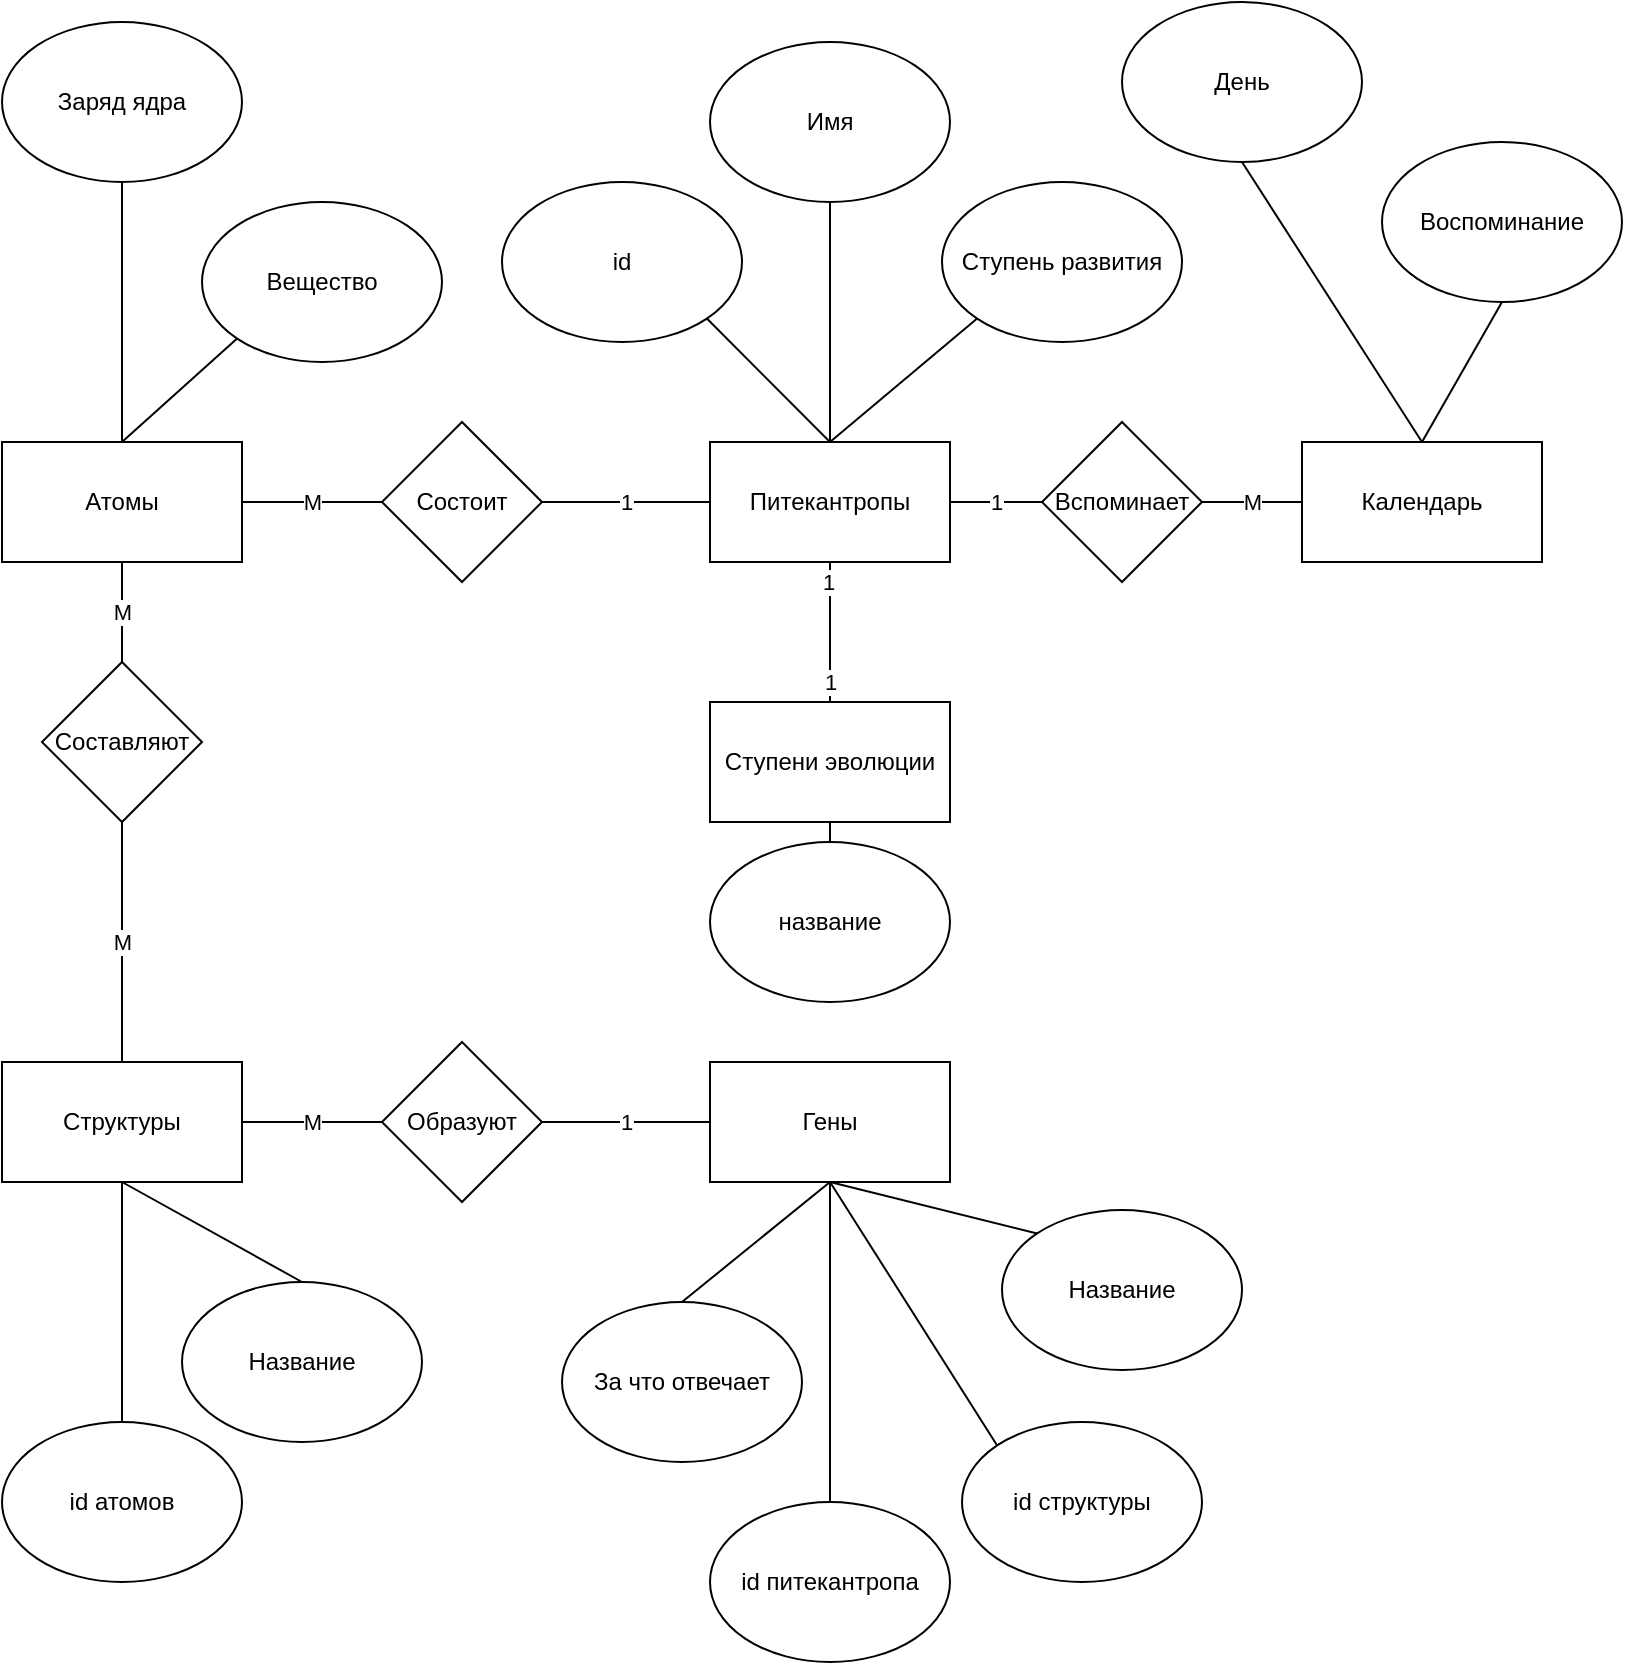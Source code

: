 <mxfile version="13.7.5" type="device" pages="2"><diagram id="GhPMVio-7DAfoqaRke1F" name="ERD"><mxGraphModel dx="716" dy="435" grid="1" gridSize="10" guides="1" tooltips="1" connect="1" arrows="1" fold="1" page="1" pageScale="1" pageWidth="827" pageHeight="1169" math="0" shadow="0"><root><mxCell id="0"/><mxCell id="1" parent="0"/><mxCell id="pg1Idav2gUbwLcrKAIWO-25" style="edgeStyle=none;rounded=0;orthogonalLoop=1;jettySize=auto;html=1;exitX=0.5;exitY=1;exitDx=0;exitDy=0;entryX=0.5;entryY=0;entryDx=0;entryDy=0;endArrow=none;endFill=0;" parent="1" source="pg1Idav2gUbwLcrKAIWO-1" target="pg1Idav2gUbwLcrKAIWO-24" edge="1"><mxGeometry relative="1" as="geometry"/></mxCell><mxCell id="pg1Idav2gUbwLcrKAIWO-26" style="edgeStyle=none;rounded=0;orthogonalLoop=1;jettySize=auto;html=1;exitX=0.5;exitY=1;exitDx=0;exitDy=0;entryX=0;entryY=0;entryDx=0;entryDy=0;endArrow=none;endFill=0;" parent="1" source="pg1Idav2gUbwLcrKAIWO-1" target="pg1Idav2gUbwLcrKAIWO-6" edge="1"><mxGeometry relative="1" as="geometry"/></mxCell><mxCell id="zQFFD-bou3jxI6dCzROx-1" style="edgeStyle=none;rounded=0;orthogonalLoop=1;jettySize=auto;html=1;exitX=0.5;exitY=1;exitDx=0;exitDy=0;entryX=0.5;entryY=0;entryDx=0;entryDy=0;startArrow=none;startFill=0;endArrow=none;endFill=0;" parent="1" source="pg1Idav2gUbwLcrKAIWO-1" target="06Mgu343b_qWXu7u8DPR-1" edge="1"><mxGeometry relative="1" as="geometry"/></mxCell><mxCell id="zQFFD-bou3jxI6dCzROx-3" style="edgeStyle=none;rounded=0;orthogonalLoop=1;jettySize=auto;html=1;exitX=0.5;exitY=1;exitDx=0;exitDy=0;entryX=0;entryY=0;entryDx=0;entryDy=0;startArrow=none;startFill=0;endArrow=none;endFill=0;" parent="1" source="pg1Idav2gUbwLcrKAIWO-1" target="zQFFD-bou3jxI6dCzROx-2" edge="1"><mxGeometry relative="1" as="geometry"/></mxCell><mxCell id="pg1Idav2gUbwLcrKAIWO-1" value="Гены" style="rounded=0;whiteSpace=wrap;html=1;" parent="1" vertex="1"><mxGeometry x="354" y="540" width="120" height="60" as="geometry"/></mxCell><mxCell id="pg1Idav2gUbwLcrKAIWO-33" style="edgeStyle=none;rounded=0;orthogonalLoop=1;jettySize=auto;html=1;exitX=0.5;exitY=1;exitDx=0;exitDy=0;entryX=0.5;entryY=0;entryDx=0;entryDy=0;endArrow=none;endFill=0;" parent="1" source="pg1Idav2gUbwLcrKAIWO-2" target="pg1Idav2gUbwLcrKAIWO-29" edge="1"><mxGeometry relative="1" as="geometry"/></mxCell><mxCell id="pg1Idav2gUbwLcrKAIWO-42" value="М" style="edgeStyle=none;rounded=0;orthogonalLoop=1;jettySize=auto;html=1;exitX=1;exitY=0.5;exitDx=0;exitDy=0;entryX=0;entryY=0.5;entryDx=0;entryDy=0;endArrow=none;endFill=0;" parent="1" source="pg1Idav2gUbwLcrKAIWO-2" target="pg1Idav2gUbwLcrKAIWO-35" edge="1"><mxGeometry relative="1" as="geometry"/></mxCell><mxCell id="pg1Idav2gUbwLcrKAIWO-2" value="Структуры" style="rounded=0;whiteSpace=wrap;html=1;" parent="1" vertex="1"><mxGeometry y="540" width="120" height="60" as="geometry"/></mxCell><mxCell id="pg1Idav2gUbwLcrKAIWO-40" value="М" style="edgeStyle=none;rounded=0;orthogonalLoop=1;jettySize=auto;html=1;exitX=0.5;exitY=1;exitDx=0;exitDy=0;entryX=0.5;entryY=0;entryDx=0;entryDy=0;endArrow=none;endFill=0;" parent="1" source="pg1Idav2gUbwLcrKAIWO-3" target="pg1Idav2gUbwLcrKAIWO-36" edge="1"><mxGeometry relative="1" as="geometry"/></mxCell><mxCell id="pg1Idav2gUbwLcrKAIWO-3" value="Атомы" style="rounded=0;whiteSpace=wrap;html=1;" parent="1" vertex="1"><mxGeometry y="230" width="120" height="60" as="geometry"/></mxCell><mxCell id="pg1Idav2gUbwLcrKAIWO-4" value="Календарь" style="rounded=0;whiteSpace=wrap;html=1;" parent="1" vertex="1"><mxGeometry x="650" y="230" width="120" height="60" as="geometry"/></mxCell><mxCell id="pg1Idav2gUbwLcrKAIWO-38" value="1" style="edgeStyle=none;rounded=0;orthogonalLoop=1;jettySize=auto;html=1;exitX=1;exitY=0.5;exitDx=0;exitDy=0;entryX=0;entryY=0.5;entryDx=0;entryDy=0;endArrow=none;endFill=0;" parent="1" source="pg1Idav2gUbwLcrKAIWO-5" target="pg1Idav2gUbwLcrKAIWO-37" edge="1"><mxGeometry relative="1" as="geometry"/></mxCell><mxCell id="pg1Idav2gUbwLcrKAIWO-44" value="1" style="edgeStyle=none;rounded=0;orthogonalLoop=1;jettySize=auto;html=1;exitX=0;exitY=0.5;exitDx=0;exitDy=0;entryX=1;entryY=0.5;entryDx=0;entryDy=0;endArrow=none;endFill=0;" parent="1" source="pg1Idav2gUbwLcrKAIWO-5" target="pg1Idav2gUbwLcrKAIWO-34" edge="1"><mxGeometry relative="1" as="geometry"/></mxCell><mxCell id="bKO7-g5sZXfB-Gf5x972-2" style="rounded=0;orthogonalLoop=1;jettySize=auto;html=1;exitX=0.5;exitY=1;exitDx=0;exitDy=0;entryX=0.5;entryY=0;entryDx=0;entryDy=0;startArrow=none;startFill=0;endArrow=none;endFill=0;" edge="1" parent="1" source="pg1Idav2gUbwLcrKAIWO-5" target="bKO7-g5sZXfB-Gf5x972-1"><mxGeometry relative="1" as="geometry"/></mxCell><mxCell id="bKO7-g5sZXfB-Gf5x972-5" value="1" style="edgeLabel;html=1;align=center;verticalAlign=middle;resizable=0;points=[];" vertex="1" connectable="0" parent="bKO7-g5sZXfB-Gf5x972-2"><mxGeometry x="-0.713" y="-1" relative="1" as="geometry"><mxPoint as="offset"/></mxGeometry></mxCell><mxCell id="bKO7-g5sZXfB-Gf5x972-6" value="1" style="edgeLabel;html=1;align=center;verticalAlign=middle;resizable=0;points=[];" vertex="1" connectable="0" parent="bKO7-g5sZXfB-Gf5x972-2"><mxGeometry x="0.784" y="-1" relative="1" as="geometry"><mxPoint x="1" y="-2.76" as="offset"/></mxGeometry></mxCell><mxCell id="pg1Idav2gUbwLcrKAIWO-5" value="Питекантропы" style="rounded=0;whiteSpace=wrap;html=1;" parent="1" vertex="1"><mxGeometry x="354" y="230" width="120" height="60" as="geometry"/></mxCell><mxCell id="pg1Idav2gUbwLcrKAIWO-6" value="Название" style="ellipse;whiteSpace=wrap;html=1;" parent="1" vertex="1"><mxGeometry x="500" y="614" width="120" height="80" as="geometry"/></mxCell><mxCell id="pg1Idav2gUbwLcrKAIWO-12" style="edgeStyle=none;rounded=0;orthogonalLoop=1;jettySize=auto;html=1;exitX=0;exitY=1;exitDx=0;exitDy=0;entryX=0.5;entryY=0;entryDx=0;entryDy=0;endArrow=none;endFill=0;" parent="1" source="pg1Idav2gUbwLcrKAIWO-8" target="pg1Idav2gUbwLcrKAIWO-5" edge="1"><mxGeometry relative="1" as="geometry"/></mxCell><mxCell id="pg1Idav2gUbwLcrKAIWO-8" value="Ступень развития" style="ellipse;whiteSpace=wrap;html=1;" parent="1" vertex="1"><mxGeometry x="470" y="100" width="120" height="80" as="geometry"/></mxCell><mxCell id="pg1Idav2gUbwLcrKAIWO-11" style="rounded=0;orthogonalLoop=1;jettySize=auto;html=1;exitX=0.5;exitY=1;exitDx=0;exitDy=0;entryX=0.5;entryY=0;entryDx=0;entryDy=0;endArrow=none;endFill=0;" parent="1" source="pg1Idav2gUbwLcrKAIWO-9" target="pg1Idav2gUbwLcrKAIWO-5" edge="1"><mxGeometry relative="1" as="geometry"/></mxCell><mxCell id="pg1Idav2gUbwLcrKAIWO-9" value="Имя" style="ellipse;whiteSpace=wrap;html=1;" parent="1" vertex="1"><mxGeometry x="354" y="30" width="120" height="80" as="geometry"/></mxCell><mxCell id="pg1Idav2gUbwLcrKAIWO-13" style="edgeStyle=none;rounded=0;orthogonalLoop=1;jettySize=auto;html=1;exitX=1;exitY=1;exitDx=0;exitDy=0;entryX=0.5;entryY=0;entryDx=0;entryDy=0;endArrow=none;endFill=0;" parent="1" source="pg1Idav2gUbwLcrKAIWO-10" target="pg1Idav2gUbwLcrKAIWO-5" edge="1"><mxGeometry relative="1" as="geometry"/></mxCell><mxCell id="pg1Idav2gUbwLcrKAIWO-10" value="id" style="ellipse;whiteSpace=wrap;html=1;" parent="1" vertex="1"><mxGeometry x="250" y="100" width="120" height="80" as="geometry"/></mxCell><mxCell id="pg1Idav2gUbwLcrKAIWO-17" style="edgeStyle=none;rounded=0;orthogonalLoop=1;jettySize=auto;html=1;exitX=0.5;exitY=1;exitDx=0;exitDy=0;entryX=0.5;entryY=0;entryDx=0;entryDy=0;endArrow=none;endFill=0;" parent="1" source="pg1Idav2gUbwLcrKAIWO-14" target="pg1Idav2gUbwLcrKAIWO-4" edge="1"><mxGeometry relative="1" as="geometry"/></mxCell><mxCell id="pg1Idav2gUbwLcrKAIWO-14" value="Воспоминание" style="ellipse;whiteSpace=wrap;html=1;" parent="1" vertex="1"><mxGeometry x="690" y="80" width="120" height="80" as="geometry"/></mxCell><mxCell id="pg1Idav2gUbwLcrKAIWO-16" style="edgeStyle=none;rounded=0;orthogonalLoop=1;jettySize=auto;html=1;exitX=0.5;exitY=1;exitDx=0;exitDy=0;entryX=0.5;entryY=0;entryDx=0;entryDy=0;endArrow=none;endFill=0;" parent="1" source="pg1Idav2gUbwLcrKAIWO-15" target="pg1Idav2gUbwLcrKAIWO-4" edge="1"><mxGeometry relative="1" as="geometry"/></mxCell><mxCell id="pg1Idav2gUbwLcrKAIWO-15" value="День" style="ellipse;whiteSpace=wrap;html=1;" parent="1" vertex="1"><mxGeometry x="560" y="10" width="120" height="80" as="geometry"/></mxCell><mxCell id="pg1Idav2gUbwLcrKAIWO-31" style="edgeStyle=none;rounded=0;orthogonalLoop=1;jettySize=auto;html=1;exitX=0;exitY=1;exitDx=0;exitDy=0;entryX=0.5;entryY=0;entryDx=0;entryDy=0;endArrow=none;endFill=0;" parent="1" source="pg1Idav2gUbwLcrKAIWO-23" target="pg1Idav2gUbwLcrKAIWO-3" edge="1"><mxGeometry relative="1" as="geometry"/></mxCell><mxCell id="pg1Idav2gUbwLcrKAIWO-23" value="Вещество" style="ellipse;whiteSpace=wrap;html=1;" parent="1" vertex="1"><mxGeometry x="100" y="110" width="120" height="80" as="geometry"/></mxCell><mxCell id="pg1Idav2gUbwLcrKAIWO-24" value="За что отвечает" style="ellipse;whiteSpace=wrap;html=1;" parent="1" vertex="1"><mxGeometry x="280" y="660" width="120" height="80" as="geometry"/></mxCell><mxCell id="pg1Idav2gUbwLcrKAIWO-29" value="Название" style="ellipse;whiteSpace=wrap;html=1;" parent="1" vertex="1"><mxGeometry x="90" y="650" width="120" height="80" as="geometry"/></mxCell><mxCell id="pg1Idav2gUbwLcrKAIWO-32" style="edgeStyle=none;rounded=0;orthogonalLoop=1;jettySize=auto;html=1;exitX=0.5;exitY=1;exitDx=0;exitDy=0;entryX=0.5;entryY=0;entryDx=0;entryDy=0;endArrow=none;endFill=0;" parent="1" source="pg1Idav2gUbwLcrKAIWO-30" target="pg1Idav2gUbwLcrKAIWO-3" edge="1"><mxGeometry relative="1" as="geometry"/></mxCell><mxCell id="pg1Idav2gUbwLcrKAIWO-30" value="Заряд ядра" style="ellipse;whiteSpace=wrap;html=1;" parent="1" vertex="1"><mxGeometry y="20" width="120" height="80" as="geometry"/></mxCell><mxCell id="pg1Idav2gUbwLcrKAIWO-45" value="М" style="edgeStyle=none;rounded=0;orthogonalLoop=1;jettySize=auto;html=1;exitX=0;exitY=0.5;exitDx=0;exitDy=0;entryX=1;entryY=0.5;entryDx=0;entryDy=0;endArrow=none;endFill=0;" parent="1" source="pg1Idav2gUbwLcrKAIWO-34" target="pg1Idav2gUbwLcrKAIWO-3" edge="1"><mxGeometry relative="1" as="geometry"><mxPoint x="100" y="180" as="sourcePoint"/></mxGeometry></mxCell><mxCell id="pg1Idav2gUbwLcrKAIWO-34" value="Состоит" style="rhombus;whiteSpace=wrap;html=1;" parent="1" vertex="1"><mxGeometry x="190" y="220" width="80" height="80" as="geometry"/></mxCell><mxCell id="pg1Idav2gUbwLcrKAIWO-43" value="1" style="edgeStyle=none;rounded=0;orthogonalLoop=1;jettySize=auto;html=1;exitX=1;exitY=0.5;exitDx=0;exitDy=0;entryX=0;entryY=0.5;entryDx=0;entryDy=0;endArrow=none;endFill=0;" parent="1" source="pg1Idav2gUbwLcrKAIWO-35" target="pg1Idav2gUbwLcrKAIWO-1" edge="1"><mxGeometry relative="1" as="geometry"/></mxCell><mxCell id="pg1Idav2gUbwLcrKAIWO-35" value="Образуют" style="rhombus;whiteSpace=wrap;html=1;" parent="1" vertex="1"><mxGeometry x="190" y="530" width="80" height="80" as="geometry"/></mxCell><mxCell id="pg1Idav2gUbwLcrKAIWO-41" value="М" style="edgeStyle=none;rounded=0;orthogonalLoop=1;jettySize=auto;html=1;exitX=0.5;exitY=1;exitDx=0;exitDy=0;entryX=0.5;entryY=0;entryDx=0;entryDy=0;endArrow=none;endFill=0;" parent="1" source="pg1Idav2gUbwLcrKAIWO-36" target="pg1Idav2gUbwLcrKAIWO-2" edge="1"><mxGeometry relative="1" as="geometry"/></mxCell><mxCell id="pg1Idav2gUbwLcrKAIWO-36" value="Составляют" style="rhombus;whiteSpace=wrap;html=1;" parent="1" vertex="1"><mxGeometry x="20" y="340" width="80" height="80" as="geometry"/></mxCell><mxCell id="pg1Idav2gUbwLcrKAIWO-39" value="М" style="edgeStyle=none;rounded=0;orthogonalLoop=1;jettySize=auto;html=1;exitX=1;exitY=0.5;exitDx=0;exitDy=0;entryX=0;entryY=0.5;entryDx=0;entryDy=0;endArrow=none;endFill=0;" parent="1" source="pg1Idav2gUbwLcrKAIWO-37" target="pg1Idav2gUbwLcrKAIWO-4" edge="1"><mxGeometry relative="1" as="geometry"/></mxCell><mxCell id="pg1Idav2gUbwLcrKAIWO-37" value="Вспоминает" style="rhombus;whiteSpace=wrap;html=1;" parent="1" vertex="1"><mxGeometry x="520" y="220" width="80" height="80" as="geometry"/></mxCell><mxCell id="QLuFpx9fwNZZImkTGukT-2" style="rounded=0;orthogonalLoop=1;jettySize=auto;html=1;exitX=0.5;exitY=0;exitDx=0;exitDy=0;entryX=0.5;entryY=1;entryDx=0;entryDy=0;startArrow=none;startFill=0;endArrow=none;endFill=0;" parent="1" source="QLuFpx9fwNZZImkTGukT-1" target="pg1Idav2gUbwLcrKAIWO-2" edge="1"><mxGeometry relative="1" as="geometry"/></mxCell><mxCell id="QLuFpx9fwNZZImkTGukT-1" value="id атомов" style="ellipse;whiteSpace=wrap;html=1;" parent="1" vertex="1"><mxGeometry y="720" width="120" height="80" as="geometry"/></mxCell><mxCell id="06Mgu343b_qWXu7u8DPR-1" value="id питекантропа" style="ellipse;whiteSpace=wrap;html=1;" parent="1" vertex="1"><mxGeometry x="354" y="760" width="120" height="80" as="geometry"/></mxCell><mxCell id="zQFFD-bou3jxI6dCzROx-2" value="id структуры" style="ellipse;whiteSpace=wrap;html=1;" parent="1" vertex="1"><mxGeometry x="480" y="720" width="120" height="80" as="geometry"/></mxCell><mxCell id="bKO7-g5sZXfB-Gf5x972-4" style="edgeStyle=none;rounded=0;orthogonalLoop=1;jettySize=auto;html=1;exitX=0.5;exitY=1;exitDx=0;exitDy=0;entryX=0.5;entryY=0;entryDx=0;entryDy=0;startArrow=none;startFill=0;endArrow=none;endFill=0;" edge="1" parent="1" source="bKO7-g5sZXfB-Gf5x972-1" target="bKO7-g5sZXfB-Gf5x972-3"><mxGeometry relative="1" as="geometry"/></mxCell><mxCell id="bKO7-g5sZXfB-Gf5x972-1" value="Ступени эволюции" style="rounded=0;whiteSpace=wrap;html=1;" vertex="1" parent="1"><mxGeometry x="354" y="360" width="120" height="60" as="geometry"/></mxCell><mxCell id="bKO7-g5sZXfB-Gf5x972-3" value="название" style="ellipse;whiteSpace=wrap;html=1;" vertex="1" parent="1"><mxGeometry x="354" y="430" width="120" height="80" as="geometry"/></mxCell></root></mxGraphModel></diagram><diagram id="9c1j7Ov24T3MonMNInq7" name="Datagramm"><mxGraphModel dx="716" dy="435" grid="1" gridSize="10" guides="1" tooltips="1" connect="1" arrows="1" fold="1" page="1" pageScale="1" pageWidth="827" pageHeight="1169" math="0" shadow="0"><root><mxCell id="sLcAPAZD8FgR1Hl-qzGp-0"/><mxCell id="sLcAPAZD8FgR1Hl-qzGp-1" parent="sLcAPAZD8FgR1Hl-qzGp-0"/><mxCell id="7l5XH84kCPlWFD_wt3tO-1" style="edgeStyle=orthogonalEdgeStyle;rounded=0;orthogonalLoop=1;jettySize=auto;html=1;exitX=1;exitY=0.5;exitDx=0;exitDy=0;entryX=0;entryY=0.5;entryDx=0;entryDy=0;startArrow=ERone;startFill=0;endArrow=ERoneToMany;endFill=0;" parent="sLcAPAZD8FgR1Hl-qzGp-1" source="HbRI1glHfAx99nGCQKU7-53" target="XmO6df02gIdsKaZNEIO8-17" edge="1"><mxGeometry relative="1" as="geometry"><Array as="points"><mxPoint x="250" y="250"/><mxPoint x="250" y="115"/></Array></mxGeometry></mxCell><mxCell id="6ANqXtFNVWejtbVzuta6-0" style="edgeStyle=orthogonalEdgeStyle;rounded=0;orthogonalLoop=1;jettySize=auto;html=1;exitX=1;exitY=0.5;exitDx=0;exitDy=0;entryX=0;entryY=0.5;entryDx=0;entryDy=0;startArrow=ERone;startFill=0;endArrow=ERoneToMany;endFill=0;" parent="sLcAPAZD8FgR1Hl-qzGp-1" source="HbRI1glHfAx99nGCQKU7-14" target="XjzRLF9FBBqCwURVMyLQ-6" edge="1"><mxGeometry relative="1" as="geometry"><Array as="points"><mxPoint x="280" y="615"/><mxPoint x="280" y="615"/></Array></mxGeometry></mxCell><mxCell id="dkszNep4jnf2OmN6A_cP-13" style="edgeStyle=orthogonalEdgeStyle;rounded=0;orthogonalLoop=1;jettySize=auto;html=1;exitX=1;exitY=0.5;exitDx=0;exitDy=0;entryX=1;entryY=0.5;entryDx=0;entryDy=0;startArrow=ERone;startFill=0;endArrow=ERoneToMany;endFill=0;" parent="sLcAPAZD8FgR1Hl-qzGp-1" source="HbRI1glHfAx99nGCQKU7-27" target="dkszNep4jnf2OmN6A_cP-7" edge="1"><mxGeometry relative="1" as="geometry"><Array as="points"><mxPoint x="820" y="245"/><mxPoint x="820" y="765"/></Array></mxGeometry></mxCell><mxCell id="dkszNep4jnf2OmN6A_cP-14" style="edgeStyle=orthogonalEdgeStyle;rounded=0;orthogonalLoop=1;jettySize=auto;html=1;exitX=0;exitY=0.5;exitDx=0;exitDy=0;entryX=0;entryY=0.5;entryDx=0;entryDy=0;startArrow=ERone;startFill=0;endArrow=ERoneToMany;endFill=0;" parent="sLcAPAZD8FgR1Hl-qzGp-1" source="HbRI1glHfAx99nGCQKU7-53" target="dkszNep4jnf2OmN6A_cP-4" edge="1"><mxGeometry relative="1" as="geometry"><Array as="points"><mxPoint x="11" y="250"/><mxPoint x="11" y="735"/></Array></mxGeometry></mxCell><mxCell id="XmO6df02gIdsKaZNEIO8-27" style="edgeStyle=orthogonalEdgeStyle;rounded=0;orthogonalLoop=1;jettySize=auto;html=1;exitX=0;exitY=0.5;exitDx=0;exitDy=0;entryX=0;entryY=0.5;entryDx=0;entryDy=0;startArrow=ERone;startFill=0;endArrow=ERoneToMany;endFill=0;" parent="sLcAPAZD8FgR1Hl-qzGp-1" source="HbRI1glHfAx99nGCQKU7-40" target="XmO6df02gIdsKaZNEIO8-4" edge="1"><mxGeometry relative="1" as="geometry"/></mxCell><mxCell id="XmO6df02gIdsKaZNEIO8-28" style="edgeStyle=orthogonalEdgeStyle;rounded=0;orthogonalLoop=1;jettySize=auto;html=1;exitX=1;exitY=0.5;exitDx=0;exitDy=0;entryX=1;entryY=0.5;entryDx=0;entryDy=0;startArrow=ERone;startFill=0;endArrow=ERoneToMany;endFill=0;" parent="sLcAPAZD8FgR1Hl-qzGp-1" source="HbRI1glHfAx99nGCQKU7-40" target="XmO6df02gIdsKaZNEIO8-20" edge="1"><mxGeometry relative="1" as="geometry"><Array as="points"><mxPoint x="520" y="245"/><mxPoint x="520" y="145"/></Array></mxGeometry></mxCell><mxCell id="XmO6df02gIdsKaZNEIO8-29" style="edgeStyle=orthogonalEdgeStyle;rounded=0;orthogonalLoop=1;jettySize=auto;html=1;exitX=1;exitY=0.5;exitDx=0;exitDy=0;entryX=1;entryY=0.5;entryDx=0;entryDy=0;startArrow=ERone;startFill=0;endArrow=ERoneToMany;endFill=0;" parent="sLcAPAZD8FgR1Hl-qzGp-1" source="HbRI1glHfAx99nGCQKU7-1" target="XmO6df02gIdsKaZNEIO8-7" edge="1"><mxGeometry relative="1" as="geometry"><Array as="points"><mxPoint x="800" y="565"/><mxPoint x="800" y="475"/></Array></mxGeometry></mxCell><mxCell id="HbRI1glHfAx99nGCQKU7-39" value="Athom" style="shape=table;startSize=30;container=1;collapsible=1;childLayout=tableLayout;fixedRows=1;rowLines=0;fontStyle=1;align=center;resizeLast=1;" parent="sLcAPAZD8FgR1Hl-qzGp-1" vertex="1"><mxGeometry x="291" y="200" width="210" height="130" as="geometry"/></mxCell><mxCell id="HbRI1glHfAx99nGCQKU7-40" value="" style="shape=partialRectangle;collapsible=0;dropTarget=0;pointerEvents=0;fillColor=none;top=0;left=0;bottom=1;right=0;points=[[0,0.5],[1,0.5]];portConstraint=eastwest;" parent="HbRI1glHfAx99nGCQKU7-39" vertex="1"><mxGeometry y="30" width="210" height="30" as="geometry"/></mxCell><mxCell id="HbRI1glHfAx99nGCQKU7-41" value="PK" style="shape=partialRectangle;connectable=0;fillColor=none;top=0;left=0;bottom=0;right=0;fontStyle=1;overflow=hidden;" parent="HbRI1glHfAx99nGCQKU7-40" vertex="1"><mxGeometry width="30" height="30" as="geometry"/></mxCell><mxCell id="HbRI1glHfAx99nGCQKU7-42" value="athom_id" style="shape=partialRectangle;connectable=0;fillColor=none;top=0;left=0;bottom=0;right=0;align=left;spacingLeft=6;fontStyle=5;overflow=hidden;" parent="HbRI1glHfAx99nGCQKU7-40" vertex="1"><mxGeometry x="30" width="180" height="30" as="geometry"/></mxCell><mxCell id="HbRI1glHfAx99nGCQKU7-43" value="" style="shape=partialRectangle;collapsible=0;dropTarget=0;pointerEvents=0;fillColor=none;top=0;left=0;bottom=0;right=0;points=[[0,0.5],[1,0.5]];portConstraint=eastwest;" parent="HbRI1glHfAx99nGCQKU7-39" vertex="1"><mxGeometry y="60" width="210" height="30" as="geometry"/></mxCell><mxCell id="HbRI1glHfAx99nGCQKU7-44" value="" style="shape=partialRectangle;connectable=0;fillColor=none;top=0;left=0;bottom=0;right=0;editable=1;overflow=hidden;" parent="HbRI1glHfAx99nGCQKU7-43" vertex="1"><mxGeometry width="30" height="30" as="geometry"/></mxCell><mxCell id="HbRI1glHfAx99nGCQKU7-45" value="cemical_name &lt;character [20]&gt;" style="shape=partialRectangle;connectable=0;fillColor=none;top=0;left=0;bottom=0;right=0;align=left;spacingLeft=6;overflow=hidden;" parent="HbRI1glHfAx99nGCQKU7-43" vertex="1"><mxGeometry x="30" width="180" height="30" as="geometry"/></mxCell><mxCell id="HbRI1glHfAx99nGCQKU7-46" value="" style="shape=partialRectangle;collapsible=0;dropTarget=0;pointerEvents=0;fillColor=none;top=0;left=0;bottom=0;right=0;points=[[0,0.5],[1,0.5]];portConstraint=eastwest;" parent="HbRI1glHfAx99nGCQKU7-39" vertex="1"><mxGeometry y="90" width="210" height="30" as="geometry"/></mxCell><mxCell id="HbRI1glHfAx99nGCQKU7-47" value="" style="shape=partialRectangle;connectable=0;fillColor=none;top=0;left=0;bottom=0;right=0;editable=1;overflow=hidden;" parent="HbRI1glHfAx99nGCQKU7-46" vertex="1"><mxGeometry width="30" height="30" as="geometry"/></mxCell><mxCell id="HbRI1glHfAx99nGCQKU7-48" value="nucleus &lt;integer&gt;" style="shape=partialRectangle;connectable=0;fillColor=none;top=0;left=0;bottom=0;right=0;align=left;spacingLeft=6;overflow=hidden;" parent="HbRI1glHfAx99nGCQKU7-46" vertex="1"><mxGeometry x="30" width="180" height="30" as="geometry"/></mxCell><mxCell id="HbRI1glHfAx99nGCQKU7-26" value="Calendar" style="shape=table;startSize=30;container=1;collapsible=1;childLayout=tableLayout;fixedRows=1;rowLines=0;fontStyle=1;align=center;resizeLast=1;" parent="sLcAPAZD8FgR1Hl-qzGp-1" vertex="1"><mxGeometry x="551" y="200" width="180" height="130" as="geometry"/></mxCell><mxCell id="HbRI1glHfAx99nGCQKU7-27" value="" style="shape=partialRectangle;collapsible=0;dropTarget=0;pointerEvents=0;fillColor=none;top=0;left=0;bottom=1;right=0;points=[[0,0.5],[1,0.5]];portConstraint=eastwest;" parent="HbRI1glHfAx99nGCQKU7-26" vertex="1"><mxGeometry y="30" width="180" height="30" as="geometry"/></mxCell><mxCell id="HbRI1glHfAx99nGCQKU7-28" value="PK" style="shape=partialRectangle;connectable=0;fillColor=none;top=0;left=0;bottom=0;right=0;fontStyle=1;overflow=hidden;" parent="HbRI1glHfAx99nGCQKU7-27" vertex="1"><mxGeometry width="30" height="30" as="geometry"/></mxCell><mxCell id="HbRI1glHfAx99nGCQKU7-29" value="calendar_id" style="shape=partialRectangle;connectable=0;fillColor=none;top=0;left=0;bottom=0;right=0;align=left;spacingLeft=6;fontStyle=5;overflow=hidden;" parent="HbRI1glHfAx99nGCQKU7-27" vertex="1"><mxGeometry x="30" width="150" height="30" as="geometry"/></mxCell><mxCell id="HbRI1glHfAx99nGCQKU7-30" value="" style="shape=partialRectangle;collapsible=0;dropTarget=0;pointerEvents=0;fillColor=none;top=0;left=0;bottom=0;right=0;points=[[0,0.5],[1,0.5]];portConstraint=eastwest;" parent="HbRI1glHfAx99nGCQKU7-26" vertex="1"><mxGeometry y="60" width="180" height="30" as="geometry"/></mxCell><mxCell id="HbRI1glHfAx99nGCQKU7-31" value="" style="shape=partialRectangle;connectable=0;fillColor=none;top=0;left=0;bottom=0;right=0;editable=1;overflow=hidden;" parent="HbRI1glHfAx99nGCQKU7-30" vertex="1"><mxGeometry width="30" height="30" as="geometry"/></mxCell><mxCell id="HbRI1glHfAx99nGCQKU7-32" value="day &lt;date&gt;" style="shape=partialRectangle;connectable=0;fillColor=none;top=0;left=0;bottom=0;right=0;align=left;spacingLeft=6;overflow=hidden;fontStyle=0" parent="HbRI1glHfAx99nGCQKU7-30" vertex="1"><mxGeometry x="30" width="150" height="30" as="geometry"/></mxCell><mxCell id="HbRI1glHfAx99nGCQKU7-33" value="" style="shape=partialRectangle;collapsible=0;dropTarget=0;pointerEvents=0;fillColor=none;top=0;left=0;bottom=0;right=0;points=[[0,0.5],[1,0.5]];portConstraint=eastwest;" parent="HbRI1glHfAx99nGCQKU7-26" vertex="1"><mxGeometry y="90" width="180" height="30" as="geometry"/></mxCell><mxCell id="HbRI1glHfAx99nGCQKU7-34" value="" style="shape=partialRectangle;connectable=0;fillColor=none;top=0;left=0;bottom=0;right=0;editable=1;overflow=hidden;" parent="HbRI1glHfAx99nGCQKU7-33" vertex="1"><mxGeometry width="30" height="30" as="geometry"/></mxCell><mxCell id="HbRI1glHfAx99nGCQKU7-35" value="memory &lt;text&gt;" style="shape=partialRectangle;connectable=0;fillColor=none;top=0;left=0;bottom=0;right=0;align=left;spacingLeft=6;overflow=hidden;" parent="HbRI1glHfAx99nGCQKU7-33" vertex="1"><mxGeometry x="30" width="150" height="30" as="geometry"/></mxCell><mxCell id="XmO6df02gIdsKaZNEIO8-0" value="Athom_structure" style="shape=table;startSize=30;container=1;collapsible=1;childLayout=tableLayout;fixedRows=1;rowLines=0;fontStyle=1;align=center;resizeLast=1;" parent="sLcAPAZD8FgR1Hl-qzGp-1" vertex="1"><mxGeometry x="298" y="400" width="196" height="100" as="geometry"/></mxCell><mxCell id="XmO6df02gIdsKaZNEIO8-4" value="" style="shape=partialRectangle;collapsible=0;dropTarget=0;pointerEvents=0;fillColor=none;top=0;left=0;bottom=0;right=0;points=[[0,0.5],[1,0.5]];portConstraint=eastwest;" parent="XmO6df02gIdsKaZNEIO8-0" vertex="1"><mxGeometry y="30" width="196" height="30" as="geometry"/></mxCell><mxCell id="XmO6df02gIdsKaZNEIO8-5" value="FK" style="shape=partialRectangle;connectable=0;fillColor=none;top=0;left=0;bottom=0;right=0;editable=1;overflow=hidden;" parent="XmO6df02gIdsKaZNEIO8-4" vertex="1"><mxGeometry width="30" height="30" as="geometry"/></mxCell><mxCell id="XmO6df02gIdsKaZNEIO8-6" value="as_athom_id &lt;integer&gt;" style="shape=partialRectangle;connectable=0;fillColor=none;top=0;left=0;bottom=0;right=0;align=left;spacingLeft=6;overflow=hidden;" parent="XmO6df02gIdsKaZNEIO8-4" vertex="1"><mxGeometry x="30" width="166" height="30" as="geometry"/></mxCell><mxCell id="XmO6df02gIdsKaZNEIO8-7" value="" style="shape=partialRectangle;collapsible=0;dropTarget=0;pointerEvents=0;fillColor=none;top=0;left=0;bottom=0;right=0;points=[[0,0.5],[1,0.5]];portConstraint=eastwest;" parent="XmO6df02gIdsKaZNEIO8-0" vertex="1"><mxGeometry y="60" width="196" height="30" as="geometry"/></mxCell><mxCell id="XmO6df02gIdsKaZNEIO8-8" value="FK" style="shape=partialRectangle;connectable=0;fillColor=none;top=0;left=0;bottom=0;right=0;editable=1;overflow=hidden;" parent="XmO6df02gIdsKaZNEIO8-7" vertex="1"><mxGeometry width="30" height="30" as="geometry"/></mxCell><mxCell id="XmO6df02gIdsKaZNEIO8-9" value="as_structure_id &lt;integer&gt;" style="shape=partialRectangle;connectable=0;fillColor=none;top=0;left=0;bottom=0;right=0;align=left;spacingLeft=6;overflow=hidden;fontStyle=0" parent="XmO6df02gIdsKaZNEIO8-7" vertex="1"><mxGeometry x="30" width="166" height="30" as="geometry"/></mxCell><mxCell id="HbRI1glHfAx99nGCQKU7-13" value="Gene" style="shape=table;startSize=30;container=1;collapsible=1;childLayout=tableLayout;fixedRows=1;rowLines=0;fontStyle=1;align=center;resizeLast=1;" parent="sLcAPAZD8FgR1Hl-qzGp-1" vertex="1"><mxGeometry x="41" y="570" width="200" height="120" as="geometry"/></mxCell><mxCell id="HbRI1glHfAx99nGCQKU7-14" value="" style="shape=partialRectangle;collapsible=0;dropTarget=0;pointerEvents=0;fillColor=none;top=0;left=0;bottom=1;right=0;points=[[0,0.5],[1,0.5]];portConstraint=eastwest;" parent="HbRI1glHfAx99nGCQKU7-13" vertex="1"><mxGeometry y="30" width="200" height="30" as="geometry"/></mxCell><mxCell id="HbRI1glHfAx99nGCQKU7-15" value="PK" style="shape=partialRectangle;connectable=0;fillColor=none;top=0;left=0;bottom=0;right=0;fontStyle=1;overflow=hidden;" parent="HbRI1glHfAx99nGCQKU7-14" vertex="1"><mxGeometry width="30" height="30" as="geometry"/></mxCell><mxCell id="HbRI1glHfAx99nGCQKU7-16" value="gene_id" style="shape=partialRectangle;connectable=0;fillColor=none;top=0;left=0;bottom=0;right=0;align=left;spacingLeft=6;fontStyle=5;overflow=hidden;" parent="HbRI1glHfAx99nGCQKU7-14" vertex="1"><mxGeometry x="30" width="170" height="30" as="geometry"/></mxCell><mxCell id="HbRI1glHfAx99nGCQKU7-17" value="" style="shape=partialRectangle;collapsible=0;dropTarget=0;pointerEvents=0;fillColor=none;top=0;left=0;bottom=0;right=0;points=[[0,0.5],[1,0.5]];portConstraint=eastwest;" parent="HbRI1glHfAx99nGCQKU7-13" vertex="1"><mxGeometry y="60" width="200" height="30" as="geometry"/></mxCell><mxCell id="HbRI1glHfAx99nGCQKU7-18" value="" style="shape=partialRectangle;connectable=0;fillColor=none;top=0;left=0;bottom=0;right=0;editable=1;overflow=hidden;" parent="HbRI1glHfAx99nGCQKU7-17" vertex="1"><mxGeometry width="30" height="30" as="geometry"/></mxCell><mxCell id="HbRI1glHfAx99nGCQKU7-19" value="gene_name &lt;character [20]&gt;" style="shape=partialRectangle;connectable=0;fillColor=none;top=0;left=0;bottom=0;right=0;align=left;spacingLeft=6;overflow=hidden;" parent="HbRI1glHfAx99nGCQKU7-17" vertex="1"><mxGeometry x="30" width="170" height="30" as="geometry"/></mxCell><mxCell id="HbRI1glHfAx99nGCQKU7-20" value="" style="shape=partialRectangle;collapsible=0;dropTarget=0;pointerEvents=0;fillColor=none;top=0;left=0;bottom=0;right=0;points=[[0,0.5],[1,0.5]];portConstraint=eastwest;" parent="HbRI1glHfAx99nGCQKU7-13" vertex="1"><mxGeometry y="90" width="200" height="30" as="geometry"/></mxCell><mxCell id="HbRI1glHfAx99nGCQKU7-21" value="" style="shape=partialRectangle;connectable=0;fillColor=none;top=0;left=0;bottom=0;right=0;editable=1;overflow=hidden;" parent="HbRI1glHfAx99nGCQKU7-20" vertex="1"><mxGeometry width="30" height="30" as="geometry"/></mxCell><mxCell id="HbRI1glHfAx99nGCQKU7-22" value="role &lt;text&gt;" style="shape=partialRectangle;connectable=0;fillColor=none;top=0;left=0;bottom=0;right=0;align=left;spacingLeft=6;overflow=hidden;" parent="HbRI1glHfAx99nGCQKU7-20" vertex="1"><mxGeometry x="30" width="170" height="30" as="geometry"/></mxCell><mxCell id="HbRI1glHfAx99nGCQKU7-52" value="Pithecantropus" style="shape=table;startSize=30;container=1;collapsible=1;childLayout=tableLayout;fixedRows=1;rowLines=0;fontStyle=1;align=center;resizeLast=1;" parent="sLcAPAZD8FgR1Hl-qzGp-1" vertex="1"><mxGeometry x="51" y="205" width="180" height="120" as="geometry"/></mxCell><mxCell id="HbRI1glHfAx99nGCQKU7-53" value="" style="shape=partialRectangle;collapsible=0;dropTarget=0;pointerEvents=0;fillColor=none;top=0;left=0;bottom=1;right=0;points=[[0,0.5],[1,0.5]];portConstraint=eastwest;" parent="HbRI1glHfAx99nGCQKU7-52" vertex="1"><mxGeometry y="30" width="180" height="30" as="geometry"/></mxCell><mxCell id="HbRI1glHfAx99nGCQKU7-54" value="PK" style="shape=partialRectangle;connectable=0;fillColor=none;top=0;left=0;bottom=0;right=0;fontStyle=1;overflow=hidden;" parent="HbRI1glHfAx99nGCQKU7-53" vertex="1"><mxGeometry width="30" height="30" as="geometry"/></mxCell><mxCell id="HbRI1glHfAx99nGCQKU7-55" value="pithecantropus_id" style="shape=partialRectangle;connectable=0;fillColor=none;top=0;left=0;bottom=0;right=0;align=left;spacingLeft=6;fontStyle=5;overflow=hidden;" parent="HbRI1glHfAx99nGCQKU7-53" vertex="1"><mxGeometry x="30" width="150" height="30" as="geometry"/></mxCell><mxCell id="HbRI1glHfAx99nGCQKU7-56" value="" style="shape=partialRectangle;collapsible=0;dropTarget=0;pointerEvents=0;fillColor=none;top=0;left=0;bottom=0;right=0;points=[[0,0.5],[1,0.5]];portConstraint=eastwest;" parent="HbRI1glHfAx99nGCQKU7-52" vertex="1"><mxGeometry y="60" width="180" height="30" as="geometry"/></mxCell><mxCell id="HbRI1glHfAx99nGCQKU7-57" value="" style="shape=partialRectangle;connectable=0;fillColor=none;top=0;left=0;bottom=0;right=0;editable=1;overflow=hidden;" parent="HbRI1glHfAx99nGCQKU7-56" vertex="1"><mxGeometry width="30" height="30" as="geometry"/></mxCell><mxCell id="HbRI1glHfAx99nGCQKU7-58" value="name &lt;character [20]&gt;" style="shape=partialRectangle;connectable=0;fillColor=none;top=0;left=0;bottom=0;right=0;align=left;spacingLeft=6;overflow=hidden;" parent="HbRI1glHfAx99nGCQKU7-56" vertex="1"><mxGeometry x="30" width="150" height="30" as="geometry"/></mxCell><mxCell id="HbRI1glHfAx99nGCQKU7-59" value="" style="shape=partialRectangle;collapsible=0;dropTarget=0;pointerEvents=0;fillColor=none;top=0;left=0;bottom=0;right=0;points=[[0,0.5],[1,0.5]];portConstraint=eastwest;" parent="HbRI1glHfAx99nGCQKU7-52" vertex="1"><mxGeometry y="90" width="180" height="30" as="geometry"/></mxCell><mxCell id="HbRI1glHfAx99nGCQKU7-60" value="" style="shape=partialRectangle;connectable=0;fillColor=none;top=0;left=0;bottom=0;right=0;editable=1;overflow=hidden;" parent="HbRI1glHfAx99nGCQKU7-59" vertex="1"><mxGeometry width="30" height="30" as="geometry"/></mxCell><mxCell id="HbRI1glHfAx99nGCQKU7-61" value="step_in_evolution &lt;text&gt;" style="shape=partialRectangle;connectable=0;fillColor=none;top=0;left=0;bottom=0;right=0;align=left;spacingLeft=6;overflow=hidden;" parent="HbRI1glHfAx99nGCQKU7-59" vertex="1"><mxGeometry x="30" width="150" height="30" as="geometry"/></mxCell><mxCell id="HbRI1glHfAx99nGCQKU7-0" value="Structure" style="shape=table;startSize=30;container=1;collapsible=1;childLayout=tableLayout;fixedRows=1;rowLines=0;fontStyle=1;align=center;resizeLast=1;" parent="sLcAPAZD8FgR1Hl-qzGp-1" vertex="1"><mxGeometry x="560" y="520" width="230" height="100" as="geometry"/></mxCell><mxCell id="HbRI1glHfAx99nGCQKU7-1" value="" style="shape=partialRectangle;collapsible=0;dropTarget=0;pointerEvents=0;fillColor=none;top=0;left=0;bottom=1;right=0;points=[[0,0.5],[1,0.5]];portConstraint=eastwest;" parent="HbRI1glHfAx99nGCQKU7-0" vertex="1"><mxGeometry y="30" width="230" height="30" as="geometry"/></mxCell><mxCell id="HbRI1glHfAx99nGCQKU7-2" value="PK" style="shape=partialRectangle;connectable=0;fillColor=none;top=0;left=0;bottom=0;right=0;fontStyle=1;overflow=hidden;" parent="HbRI1glHfAx99nGCQKU7-1" vertex="1"><mxGeometry width="30" height="30" as="geometry"/></mxCell><mxCell id="HbRI1glHfAx99nGCQKU7-3" value="structure_id" style="shape=partialRectangle;connectable=0;fillColor=none;top=0;left=0;bottom=0;right=0;align=left;spacingLeft=6;fontStyle=5;overflow=hidden;" parent="HbRI1glHfAx99nGCQKU7-1" vertex="1"><mxGeometry x="30" width="200" height="30" as="geometry"/></mxCell><mxCell id="HbRI1glHfAx99nGCQKU7-4" value="" style="shape=partialRectangle;collapsible=0;dropTarget=0;pointerEvents=0;fillColor=none;top=0;left=0;bottom=0;right=0;points=[[0,0.5],[1,0.5]];portConstraint=eastwest;" parent="HbRI1glHfAx99nGCQKU7-0" vertex="1"><mxGeometry y="60" width="230" height="30" as="geometry"/></mxCell><mxCell id="HbRI1glHfAx99nGCQKU7-5" value="" style="shape=partialRectangle;connectable=0;fillColor=none;top=0;left=0;bottom=0;right=0;editable=1;overflow=hidden;" parent="HbRI1glHfAx99nGCQKU7-4" vertex="1"><mxGeometry width="30" height="30" as="geometry"/></mxCell><mxCell id="HbRI1glHfAx99nGCQKU7-6" value="structure_name &lt;character [20]&gt;" style="shape=partialRectangle;connectable=0;fillColor=none;top=0;left=0;bottom=0;right=0;align=left;spacingLeft=6;overflow=hidden;" parent="HbRI1glHfAx99nGCQKU7-4" vertex="1"><mxGeometry x="30" width="200" height="30" as="geometry"/></mxCell><mxCell id="XjzRLF9FBBqCwURVMyLQ-2" value="Structure_gene" style="shape=table;startSize=30;container=1;collapsible=1;childLayout=tableLayout;fixedRows=1;rowLines=0;fontStyle=1;align=center;resizeLast=1;" parent="sLcAPAZD8FgR1Hl-qzGp-1" vertex="1"><mxGeometry x="291" y="570" width="196" height="100" as="geometry"/></mxCell><mxCell id="XjzRLF9FBBqCwURVMyLQ-6" value="" style="shape=partialRectangle;collapsible=0;dropTarget=0;pointerEvents=0;fillColor=none;top=0;left=0;bottom=0;right=0;points=[[0,0.5],[1,0.5]];portConstraint=eastwest;" parent="XjzRLF9FBBqCwURVMyLQ-2" vertex="1"><mxGeometry y="30" width="196" height="30" as="geometry"/></mxCell><mxCell id="XjzRLF9FBBqCwURVMyLQ-7" value="FK" style="shape=partialRectangle;connectable=0;fillColor=none;top=0;left=0;bottom=0;right=0;editable=1;overflow=hidden;" parent="XjzRLF9FBBqCwURVMyLQ-6" vertex="1"><mxGeometry width="30" height="30" as="geometry"/></mxCell><mxCell id="XjzRLF9FBBqCwURVMyLQ-8" value="sg_gene_id &lt;integer&gt;" style="shape=partialRectangle;connectable=0;fillColor=none;top=0;left=0;bottom=0;right=0;align=left;spacingLeft=6;overflow=hidden;" parent="XjzRLF9FBBqCwURVMyLQ-6" vertex="1"><mxGeometry x="30" width="166" height="30" as="geometry"/></mxCell><mxCell id="XjzRLF9FBBqCwURVMyLQ-9" value="" style="shape=partialRectangle;collapsible=0;dropTarget=0;pointerEvents=0;fillColor=none;top=0;left=0;bottom=0;right=0;points=[[0,0.5],[1,0.5]];portConstraint=eastwest;" parent="XjzRLF9FBBqCwURVMyLQ-2" vertex="1"><mxGeometry y="60" width="196" height="30" as="geometry"/></mxCell><mxCell id="XjzRLF9FBBqCwURVMyLQ-10" value="FK" style="shape=partialRectangle;connectable=0;fillColor=none;top=0;left=0;bottom=0;right=0;editable=1;overflow=hidden;" parent="XjzRLF9FBBqCwURVMyLQ-9" vertex="1"><mxGeometry width="30" height="30" as="geometry"/></mxCell><mxCell id="XjzRLF9FBBqCwURVMyLQ-11" value="sg_structure_id &lt;integer&gt;" style="shape=partialRectangle;connectable=0;fillColor=none;top=0;left=0;bottom=0;right=0;align=left;spacingLeft=6;overflow=hidden;fontStyle=0" parent="XjzRLF9FBBqCwURVMyLQ-9" vertex="1"><mxGeometry x="30" width="166" height="30" as="geometry"/></mxCell><mxCell id="XjzRLF9FBBqCwURVMyLQ-15" style="edgeStyle=orthogonalEdgeStyle;rounded=0;orthogonalLoop=1;jettySize=auto;html=1;exitX=0;exitY=0.5;exitDx=0;exitDy=0;entryX=1;entryY=0.5;entryDx=0;entryDy=0;startArrow=ERone;startFill=0;endArrow=ERoneToMany;endFill=0;" parent="sLcAPAZD8FgR1Hl-qzGp-1" source="HbRI1glHfAx99nGCQKU7-1" target="XjzRLF9FBBqCwURVMyLQ-9" edge="1"><mxGeometry relative="1" as="geometry"/></mxCell><mxCell id="XmO6df02gIdsKaZNEIO8-13" value="Pithecantropus_athom" style="shape=table;startSize=30;container=1;collapsible=1;childLayout=tableLayout;fixedRows=1;rowLines=0;fontStyle=1;align=center;resizeLast=1;" parent="sLcAPAZD8FgR1Hl-qzGp-1" vertex="1"><mxGeometry x="290" y="70" width="220" height="100" as="geometry"/></mxCell><mxCell id="XmO6df02gIdsKaZNEIO8-17" value="" style="shape=partialRectangle;collapsible=0;dropTarget=0;pointerEvents=0;fillColor=none;top=0;left=0;bottom=0;right=0;points=[[0,0.5],[1,0.5]];portConstraint=eastwest;" parent="XmO6df02gIdsKaZNEIO8-13" vertex="1"><mxGeometry y="30" width="220" height="30" as="geometry"/></mxCell><mxCell id="XmO6df02gIdsKaZNEIO8-18" value="FK" style="shape=partialRectangle;connectable=0;fillColor=none;top=0;left=0;bottom=0;right=0;editable=1;overflow=hidden;" parent="XmO6df02gIdsKaZNEIO8-17" vertex="1"><mxGeometry width="30" height="30" as="geometry"/></mxCell><mxCell id="XmO6df02gIdsKaZNEIO8-19" value="pa_pithecantropus_id &lt;integer&gt;" style="shape=partialRectangle;connectable=0;fillColor=none;top=0;left=0;bottom=0;right=0;align=left;spacingLeft=6;overflow=hidden;" parent="XmO6df02gIdsKaZNEIO8-17" vertex="1"><mxGeometry x="30" width="190" height="30" as="geometry"/></mxCell><mxCell id="XmO6df02gIdsKaZNEIO8-20" value="" style="shape=partialRectangle;collapsible=0;dropTarget=0;pointerEvents=0;fillColor=none;top=0;left=0;bottom=0;right=0;points=[[0,0.5],[1,0.5]];portConstraint=eastwest;" parent="XmO6df02gIdsKaZNEIO8-13" vertex="1"><mxGeometry y="60" width="220" height="30" as="geometry"/></mxCell><mxCell id="XmO6df02gIdsKaZNEIO8-21" value="FK" style="shape=partialRectangle;connectable=0;fillColor=none;top=0;left=0;bottom=0;right=0;editable=1;overflow=hidden;" parent="XmO6df02gIdsKaZNEIO8-20" vertex="1"><mxGeometry width="30" height="30" as="geometry"/></mxCell><mxCell id="XmO6df02gIdsKaZNEIO8-22" value="pa_athom_id &lt;integer&gt;" style="shape=partialRectangle;connectable=0;fillColor=none;top=0;left=0;bottom=0;right=0;align=left;spacingLeft=6;overflow=hidden;fontStyle=0" parent="XmO6df02gIdsKaZNEIO8-20" vertex="1"><mxGeometry x="30" width="190" height="30" as="geometry"/></mxCell><mxCell id="dkszNep4jnf2OmN6A_cP-0" value="Pithecantropus_calendar" style="shape=table;startSize=30;container=1;collapsible=1;childLayout=tableLayout;fixedRows=1;rowLines=0;fontStyle=1;align=center;resizeLast=1;" parent="sLcAPAZD8FgR1Hl-qzGp-1" vertex="1"><mxGeometry x="580" y="690" width="210" height="100" as="geometry"/></mxCell><mxCell id="dkszNep4jnf2OmN6A_cP-4" value="" style="shape=partialRectangle;collapsible=0;dropTarget=0;pointerEvents=0;fillColor=none;top=0;left=0;bottom=0;right=0;points=[[0,0.5],[1,0.5]];portConstraint=eastwest;" parent="dkszNep4jnf2OmN6A_cP-0" vertex="1"><mxGeometry y="30" width="210" height="30" as="geometry"/></mxCell><mxCell id="dkszNep4jnf2OmN6A_cP-5" value="FK" style="shape=partialRectangle;connectable=0;fillColor=none;top=0;left=0;bottom=0;right=0;editable=1;overflow=hidden;" parent="dkszNep4jnf2OmN6A_cP-4" vertex="1"><mxGeometry width="30" height="30" as="geometry"/></mxCell><mxCell id="dkszNep4jnf2OmN6A_cP-6" value="pc_pithecantropus_id &lt;integer&gt;" style="shape=partialRectangle;connectable=0;fillColor=none;top=0;left=0;bottom=0;right=0;align=left;spacingLeft=6;overflow=hidden;" parent="dkszNep4jnf2OmN6A_cP-4" vertex="1"><mxGeometry x="30" width="180" height="30" as="geometry"/></mxCell><mxCell id="dkszNep4jnf2OmN6A_cP-7" value="" style="shape=partialRectangle;collapsible=0;dropTarget=0;pointerEvents=0;fillColor=none;top=0;left=0;bottom=0;right=0;points=[[0,0.5],[1,0.5]];portConstraint=eastwest;" parent="dkszNep4jnf2OmN6A_cP-0" vertex="1"><mxGeometry y="60" width="210" height="30" as="geometry"/></mxCell><mxCell id="dkszNep4jnf2OmN6A_cP-8" value="FK" style="shape=partialRectangle;connectable=0;fillColor=none;top=0;left=0;bottom=0;right=0;editable=1;overflow=hidden;" parent="dkszNep4jnf2OmN6A_cP-7" vertex="1"><mxGeometry width="30" height="30" as="geometry"/></mxCell><mxCell id="dkszNep4jnf2OmN6A_cP-9" value="pc_calendar_id &lt;integer&gt;" style="shape=partialRectangle;connectable=0;fillColor=none;top=0;left=0;bottom=0;right=0;align=left;spacingLeft=6;overflow=hidden;fontStyle=0" parent="dkszNep4jnf2OmN6A_cP-7" vertex="1"><mxGeometry x="30" width="180" height="30" as="geometry"/></mxCell><mxCell id="PDJzyIQ8ZSlUs2ZCwXGZ-0" value="evolution_step" style="shape=table;startSize=30;container=1;collapsible=1;childLayout=tableLayout;fixedRows=1;rowLines=0;fontStyle=1;align=center;resizeLast=1;" vertex="1" parent="sLcAPAZD8FgR1Hl-qzGp-1"><mxGeometry x="40" y="360" width="200" height="130" as="geometry"/></mxCell><mxCell id="PDJzyIQ8ZSlUs2ZCwXGZ-1" value="" style="shape=partialRectangle;collapsible=0;dropTarget=0;pointerEvents=0;fillColor=none;top=0;left=0;bottom=1;right=0;points=[[0,0.5],[1,0.5]];portConstraint=eastwest;" vertex="1" parent="PDJzyIQ8ZSlUs2ZCwXGZ-0"><mxGeometry y="30" width="200" height="30" as="geometry"/></mxCell><mxCell id="PDJzyIQ8ZSlUs2ZCwXGZ-2" value="PK" style="shape=partialRectangle;connectable=0;fillColor=none;top=0;left=0;bottom=0;right=0;fontStyle=1;overflow=hidden;" vertex="1" parent="PDJzyIQ8ZSlUs2ZCwXGZ-1"><mxGeometry width="30" height="30" as="geometry"/></mxCell><mxCell id="PDJzyIQ8ZSlUs2ZCwXGZ-3" value="step_id" style="shape=partialRectangle;connectable=0;fillColor=none;top=0;left=0;bottom=0;right=0;align=left;spacingLeft=6;fontStyle=5;overflow=hidden;" vertex="1" parent="PDJzyIQ8ZSlUs2ZCwXGZ-1"><mxGeometry x="30" width="170" height="30" as="geometry"/></mxCell><mxCell id="PDJzyIQ8ZSlUs2ZCwXGZ-4" value="" style="shape=partialRectangle;collapsible=0;dropTarget=0;pointerEvents=0;fillColor=none;top=0;left=0;bottom=0;right=0;points=[[0,0.5],[1,0.5]];portConstraint=eastwest;" vertex="1" parent="PDJzyIQ8ZSlUs2ZCwXGZ-0"><mxGeometry y="60" width="200" height="30" as="geometry"/></mxCell><mxCell id="PDJzyIQ8ZSlUs2ZCwXGZ-5" value="" style="shape=partialRectangle;connectable=0;fillColor=none;top=0;left=0;bottom=0;right=0;editable=1;overflow=hidden;" vertex="1" parent="PDJzyIQ8ZSlUs2ZCwXGZ-4"><mxGeometry width="30" height="30" as="geometry"/></mxCell><mxCell id="PDJzyIQ8ZSlUs2ZCwXGZ-6" value="e_pithecantropus_id &lt;integer&gt;" style="shape=partialRectangle;connectable=0;fillColor=none;top=0;left=0;bottom=0;right=0;align=left;spacingLeft=6;overflow=hidden;" vertex="1" parent="PDJzyIQ8ZSlUs2ZCwXGZ-4"><mxGeometry x="30" width="170" height="30" as="geometry"/></mxCell><mxCell id="PDJzyIQ8ZSlUs2ZCwXGZ-7" value="" style="shape=partialRectangle;collapsible=0;dropTarget=0;pointerEvents=0;fillColor=none;top=0;left=0;bottom=0;right=0;points=[[0,0.5],[1,0.5]];portConstraint=eastwest;" vertex="1" parent="PDJzyIQ8ZSlUs2ZCwXGZ-0"><mxGeometry y="90" width="200" height="30" as="geometry"/></mxCell><mxCell id="PDJzyIQ8ZSlUs2ZCwXGZ-8" value="" style="shape=partialRectangle;connectable=0;fillColor=none;top=0;left=0;bottom=0;right=0;editable=1;overflow=hidden;" vertex="1" parent="PDJzyIQ8ZSlUs2ZCwXGZ-7"><mxGeometry width="30" height="30" as="geometry"/></mxCell><mxCell id="PDJzyIQ8ZSlUs2ZCwXGZ-9" value="step_name &lt;character [20]&gt;" style="shape=partialRectangle;connectable=0;fillColor=none;top=0;left=0;bottom=0;right=0;align=left;spacingLeft=6;overflow=hidden;" vertex="1" parent="PDJzyIQ8ZSlUs2ZCwXGZ-7"><mxGeometry x="30" width="170" height="30" as="geometry"/></mxCell><mxCell id="Q4XJEtpsLj4xJ7HnR5jR-2" style="edgeStyle=orthogonalEdgeStyle;rounded=0;orthogonalLoop=1;jettySize=auto;html=1;exitX=1;exitY=0.5;exitDx=0;exitDy=0;startArrow=ERone;startFill=0;endArrow=ERmandOne;endFill=0;" edge="1" parent="sLcAPAZD8FgR1Hl-qzGp-1" source="HbRI1glHfAx99nGCQKU7-59" target="PDJzyIQ8ZSlUs2ZCwXGZ-4"><mxGeometry relative="1" as="geometry"/></mxCell></root></mxGraphModel></diagram></mxfile>